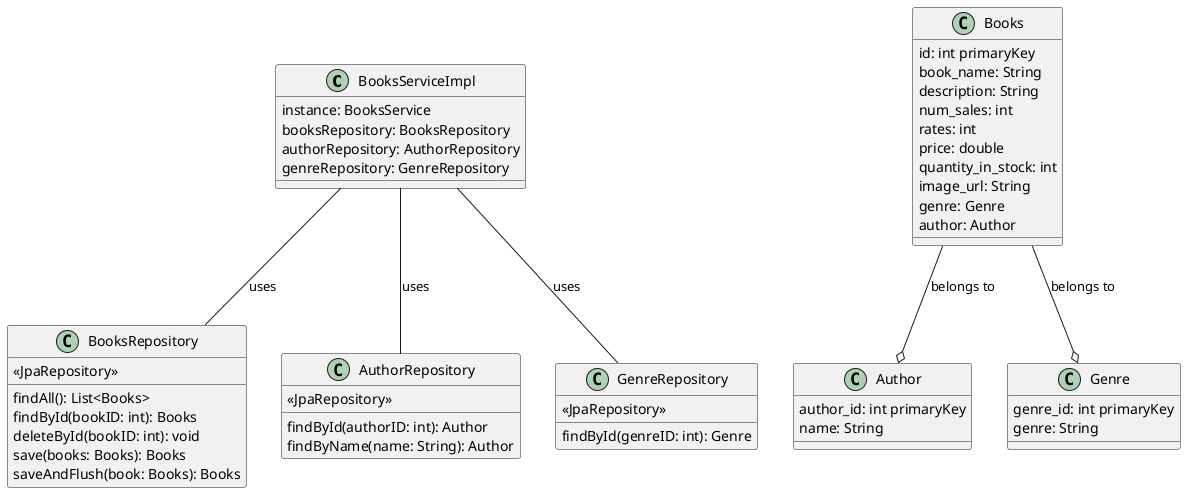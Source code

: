 @startuml

!define ENTITY class
!define PRIMARY_KEY_FIELD {+ {field} primaryKey}
!define FOREIGN_KEY_FIELD {+ {field} foreignKey}
!define AGGREGATION ---

' Define entities
ENTITY BooksServiceImpl {
  instance: BooksService
  booksRepository: BooksRepository
  authorRepository: AuthorRepository
  genreRepository: GenreRepository
}

ENTITY BooksRepository {
  <<JpaRepository>>
  findAll(): List<Books>
  findById(bookID: int): Books
  deleteById(bookID: int): void
  save(books: Books): Books
  saveAndFlush(book: Books): Books
}

ENTITY AuthorRepository {
  <<JpaRepository>>
  findById(authorID: int): Author
  findByName(name: String): Author
}

ENTITY GenreRepository {
  <<JpaRepository>>
  findById(genreID: int): Genre
}

ENTITY Books {
  id: int primaryKey
  book_name: String
  description: String
  num_sales: int
  rates: int
  price: double
  quantity_in_stock: int
  image_url: String
  genre: Genre
  author: Author
}

ENTITY Author {
  author_id: int primaryKey
  name: String
}

ENTITY Genre {
  genre_id: int primaryKey
  genre: String
}

' Define relationships
BooksServiceImpl -- BooksRepository: uses
BooksServiceImpl -- AuthorRepository: uses
BooksServiceImpl -- GenreRepository: uses

Books --o Author: belongs to
Books --o Genre: belongs to

@enduml